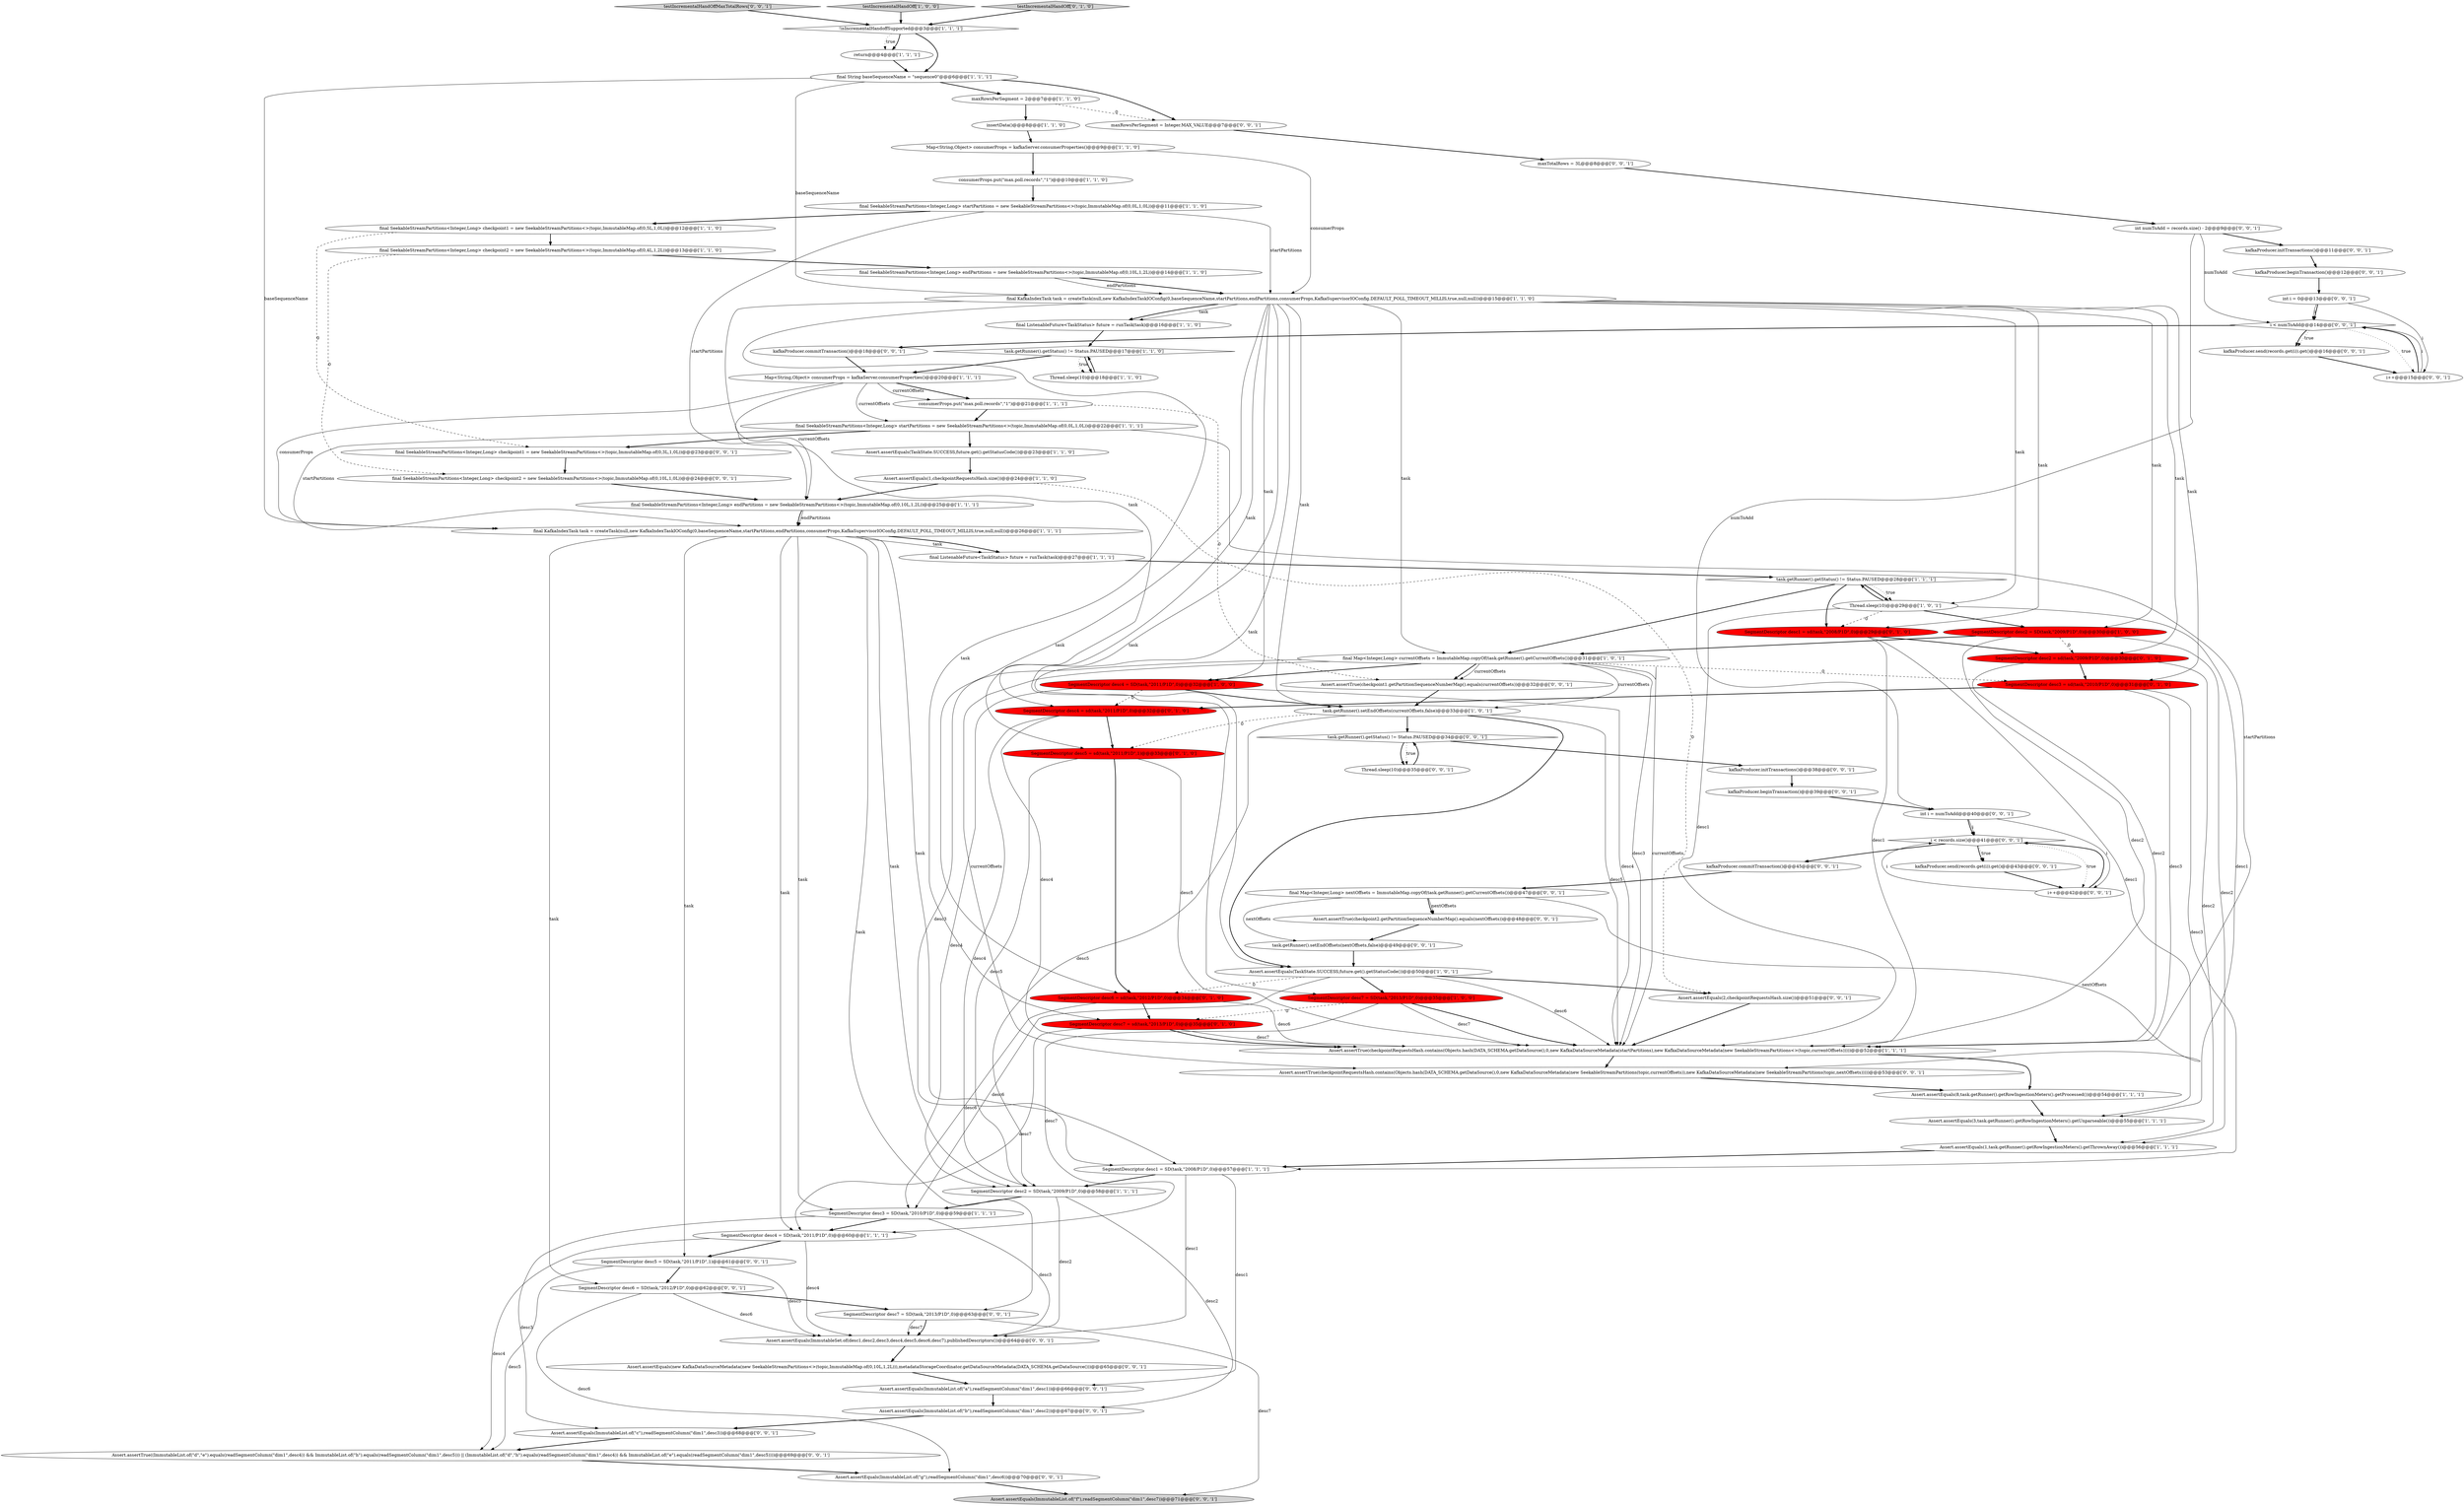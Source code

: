 digraph {
69 [style = filled, label = "kafkaProducer.commitTransaction()@@@45@@@['0', '0', '1']", fillcolor = white, shape = ellipse image = "AAA0AAABBB3BBB"];
79 [style = filled, label = "kafkaProducer.beginTransaction()@@@12@@@['0', '0', '1']", fillcolor = white, shape = ellipse image = "AAA0AAABBB3BBB"];
36 [style = filled, label = "final KafkaIndexTask task = createTask(null,new KafkaIndexTaskIOConfig(0,baseSequenceName,startPartitions,endPartitions,consumerProps,KafkaSupervisorIOConfig.DEFAULT_POLL_TIMEOUT_MILLIS,true,null,null))@@@15@@@['1', '1', '0']", fillcolor = white, shape = ellipse image = "AAA0AAABBB1BBB"];
50 [style = filled, label = "Assert.assertEquals(ImmutableList.of(\"f\"),readSegmentColumn(\"dim1\",desc7))@@@71@@@['0', '0', '1']", fillcolor = lightgray, shape = ellipse image = "AAA0AAABBB3BBB"];
53 [style = filled, label = "maxTotalRows = 3L@@@8@@@['0', '0', '1']", fillcolor = white, shape = ellipse image = "AAA0AAABBB3BBB"];
41 [style = filled, label = "SegmentDescriptor desc3 = sd(task,\"2010/P1D\",0)@@@31@@@['0', '1', '0']", fillcolor = red, shape = ellipse image = "AAA1AAABBB2BBB"];
81 [style = filled, label = "Assert.assertTrue(checkpointRequestsHash.contains(Objects.hash(DATA_SCHEMA.getDataSource(),0,new KafkaDataSourceMetadata(new SeekableStreamPartitions(topic,currentOffsets)),new KafkaDataSourceMetadata(new SeekableStreamPartitions(topic,nextOffsets)))))@@@53@@@['0', '0', '1']", fillcolor = white, shape = ellipse image = "AAA0AAABBB3BBB"];
75 [style = filled, label = "int numToAdd = records.size() - 2@@@9@@@['0', '0', '1']", fillcolor = white, shape = ellipse image = "AAA0AAABBB3BBB"];
25 [style = filled, label = "Thread.sleep(10)@@@29@@@['1', '0', '1']", fillcolor = white, shape = ellipse image = "AAA0AAABBB1BBB"];
72 [style = filled, label = "final SeekableStreamPartitions<Integer,Long> checkpoint2 = new SeekableStreamPartitions<>(topic,ImmutableMap.of(0,10L,1,0L))@@@24@@@['0', '0', '1']", fillcolor = white, shape = ellipse image = "AAA0AAABBB3BBB"];
15 [style = filled, label = "final SeekableStreamPartitions<Integer,Long> checkpoint1 = new SeekableStreamPartitions<>(topic,ImmutableMap.of(0,5L,1,0L))@@@12@@@['1', '1', '0']", fillcolor = white, shape = ellipse image = "AAA0AAABBB1BBB"];
14 [style = filled, label = "insertData()@@@8@@@['1', '1', '0']", fillcolor = white, shape = ellipse image = "AAA0AAABBB1BBB"];
82 [style = filled, label = "Assert.assertEquals(ImmutableList.of(\"g\"),readSegmentColumn(\"dim1\",desc6))@@@70@@@['0', '0', '1']", fillcolor = white, shape = ellipse image = "AAA0AAABBB3BBB"];
78 [style = filled, label = "testIncrementalHandOffMaxTotalRows['0', '0', '1']", fillcolor = lightgray, shape = diamond image = "AAA0AAABBB3BBB"];
70 [style = filled, label = "task.getRunner().getStatus() != Status.PAUSED@@@34@@@['0', '0', '1']", fillcolor = white, shape = diamond image = "AAA0AAABBB3BBB"];
71 [style = filled, label = "Assert.assertTrue(checkpoint1.getPartitionSequenceNumberMap().equals(currentOffsets))@@@32@@@['0', '0', '1']", fillcolor = white, shape = ellipse image = "AAA0AAABBB3BBB"];
51 [style = filled, label = "Assert.assertEquals(ImmutableList.of(\"b\"),readSegmentColumn(\"dim1\",desc2))@@@67@@@['0', '0', '1']", fillcolor = white, shape = ellipse image = "AAA0AAABBB3BBB"];
37 [style = filled, label = "task.getRunner().getStatus() != Status.PAUSED@@@17@@@['1', '1', '0']", fillcolor = white, shape = diamond image = "AAA0AAABBB1BBB"];
26 [style = filled, label = "testIncrementalHandOff['1', '0', '0']", fillcolor = lightgray, shape = diamond image = "AAA0AAABBB1BBB"];
84 [style = filled, label = "kafkaProducer.commitTransaction()@@@18@@@['0', '0', '1']", fillcolor = white, shape = ellipse image = "AAA0AAABBB3BBB"];
32 [style = filled, label = "final SeekableStreamPartitions<Integer,Long> endPartitions = new SeekableStreamPartitions<>(topic,ImmutableMap.of(0,10L,1,2L))@@@25@@@['1', '1', '1']", fillcolor = white, shape = ellipse image = "AAA0AAABBB1BBB"];
67 [style = filled, label = "kafkaProducer.beginTransaction()@@@39@@@['0', '0', '1']", fillcolor = white, shape = ellipse image = "AAA0AAABBB3BBB"];
1 [style = filled, label = "final ListenableFuture<TaskStatus> future = runTask(task)@@@16@@@['1', '1', '0']", fillcolor = white, shape = ellipse image = "AAA0AAABBB1BBB"];
0 [style = filled, label = "Assert.assertTrue(checkpointRequestsHash.contains(Objects.hash(DATA_SCHEMA.getDataSource(),0,new KafkaDataSourceMetadata(startPartitions),new KafkaDataSourceMetadata(new SeekableStreamPartitions<>(topic,currentOffsets)))))@@@52@@@['1', '1', '1']", fillcolor = white, shape = ellipse image = "AAA0AAABBB1BBB"];
9 [style = filled, label = "return@@@4@@@['1', '1', '1']", fillcolor = white, shape = ellipse image = "AAA0AAABBB1BBB"];
20 [style = filled, label = "Assert.assertEquals(TaskState.SUCCESS,future.get().getStatusCode())@@@23@@@['1', '1', '0']", fillcolor = white, shape = ellipse image = "AAA0AAABBB1BBB"];
10 [style = filled, label = "SegmentDescriptor desc3 = SD(task,\"2010/P1D\",0)@@@59@@@['1', '1', '1']", fillcolor = white, shape = ellipse image = "AAA0AAABBB1BBB"];
44 [style = filled, label = "testIncrementalHandOff['0', '1', '0']", fillcolor = lightgray, shape = diamond image = "AAA0AAABBB2BBB"];
8 [style = filled, label = "Assert.assertEquals(TaskState.SUCCESS,future.get().getStatusCode())@@@50@@@['1', '0', '1']", fillcolor = white, shape = ellipse image = "AAA0AAABBB1BBB"];
6 [style = filled, label = "consumerProps.put(\"max.poll.records\",\"1\")@@@10@@@['1', '1', '0']", fillcolor = white, shape = ellipse image = "AAA0AAABBB1BBB"];
68 [style = filled, label = "SegmentDescriptor desc6 = SD(task,\"2012/P1D\",0)@@@62@@@['0', '0', '1']", fillcolor = white, shape = ellipse image = "AAA0AAABBB3BBB"];
34 [style = filled, label = "Assert.assertEquals(8,task.getRunner().getRowIngestionMeters().getProcessed())@@@54@@@['1', '1', '1']", fillcolor = white, shape = ellipse image = "AAA0AAABBB1BBB"];
21 [style = filled, label = "SegmentDescriptor desc4 = SD(task,\"2011/P1D\",0)@@@60@@@['1', '1', '1']", fillcolor = white, shape = ellipse image = "AAA0AAABBB1BBB"];
63 [style = filled, label = "Assert.assertTrue(checkpoint2.getPartitionSequenceNumberMap().equals(nextOffsets))@@@48@@@['0', '0', '1']", fillcolor = white, shape = ellipse image = "AAA0AAABBB3BBB"];
65 [style = filled, label = "final SeekableStreamPartitions<Integer,Long> checkpoint1 = new SeekableStreamPartitions<>(topic,ImmutableMap.of(0,3L,1,0L))@@@23@@@['0', '0', '1']", fillcolor = white, shape = ellipse image = "AAA0AAABBB3BBB"];
22 [style = filled, label = "!isIncrementalHandoffSupported@@@3@@@['1', '1', '1']", fillcolor = white, shape = diamond image = "AAA0AAABBB1BBB"];
12 [style = filled, label = "Map<String,Object> consumerProps = kafkaServer.consumerProperties()@@@20@@@['1', '1', '1']", fillcolor = white, shape = ellipse image = "AAA0AAABBB1BBB"];
52 [style = filled, label = "Assert.assertEquals(2,checkpointRequestsHash.size())@@@51@@@['0', '0', '1']", fillcolor = white, shape = ellipse image = "AAA0AAABBB3BBB"];
13 [style = filled, label = "Map<String,Object> consumerProps = kafkaServer.consumerProperties()@@@9@@@['1', '1', '0']", fillcolor = white, shape = ellipse image = "AAA0AAABBB1BBB"];
39 [style = filled, label = "SegmentDescriptor desc7 = SD(task,\"2013/P1D\",0)@@@35@@@['1', '0', '0']", fillcolor = red, shape = ellipse image = "AAA1AAABBB1BBB"];
66 [style = filled, label = "kafkaProducer.initTransactions()@@@38@@@['0', '0', '1']", fillcolor = white, shape = ellipse image = "AAA0AAABBB3BBB"];
3 [style = filled, label = "final SeekableStreamPartitions<Integer,Long> startPartitions = new SeekableStreamPartitions<>(topic,ImmutableMap.of(0,0L,1,0L))@@@22@@@['1', '1', '1']", fillcolor = white, shape = ellipse image = "AAA0AAABBB1BBB"];
60 [style = filled, label = "final Map<Integer,Long> nextOffsets = ImmutableMap.copyOf(task.getRunner().getCurrentOffsets())@@@47@@@['0', '0', '1']", fillcolor = white, shape = ellipse image = "AAA0AAABBB3BBB"];
43 [style = filled, label = "SegmentDescriptor desc5 = sd(task,\"2011/P1D\",1)@@@33@@@['0', '1', '0']", fillcolor = red, shape = ellipse image = "AAA1AAABBB2BBB"];
85 [style = filled, label = "SegmentDescriptor desc5 = SD(task,\"2011/P1D\",1)@@@61@@@['0', '0', '1']", fillcolor = white, shape = ellipse image = "AAA0AAABBB3BBB"];
38 [style = filled, label = "SegmentDescriptor desc1 = SD(task,\"2008/P1D\",0)@@@57@@@['1', '1', '1']", fillcolor = white, shape = ellipse image = "AAA0AAABBB1BBB"];
62 [style = filled, label = "Assert.assertEquals(ImmutableList.of(\"a\"),readSegmentColumn(\"dim1\",desc1))@@@66@@@['0', '0', '1']", fillcolor = white, shape = ellipse image = "AAA0AAABBB3BBB"];
59 [style = filled, label = "Assert.assertEquals(new KafkaDataSourceMetadata(new SeekableStreamPartitions<>(topic,ImmutableMap.of(0,10L,1,2L))),metadataStorageCoordinator.getDataSourceMetadata(DATA_SCHEMA.getDataSource()))@@@65@@@['0', '0', '1']", fillcolor = white, shape = ellipse image = "AAA0AAABBB3BBB"];
45 [style = filled, label = "SegmentDescriptor desc7 = sd(task,\"2013/P1D\",0)@@@35@@@['0', '1', '0']", fillcolor = red, shape = ellipse image = "AAA1AAABBB2BBB"];
29 [style = filled, label = "final SeekableStreamPartitions<Integer,Long> endPartitions = new SeekableStreamPartitions<>(topic,ImmutableMap.of(0,10L,1,2L))@@@14@@@['1', '1', '0']", fillcolor = white, shape = ellipse image = "AAA0AAABBB1BBB"];
7 [style = filled, label = "maxRowsPerSegment = 2@@@7@@@['1', '1', '0']", fillcolor = white, shape = ellipse image = "AAA0AAABBB1BBB"];
57 [style = filled, label = "Thread.sleep(10)@@@35@@@['0', '0', '1']", fillcolor = white, shape = ellipse image = "AAA0AAABBB3BBB"];
35 [style = filled, label = "final Map<Integer,Long> currentOffsets = ImmutableMap.copyOf(task.getRunner().getCurrentOffsets())@@@31@@@['1', '0', '1']", fillcolor = white, shape = ellipse image = "AAA0AAABBB1BBB"];
54 [style = filled, label = "task.getRunner().setEndOffsets(nextOffsets,false)@@@49@@@['0', '0', '1']", fillcolor = white, shape = ellipse image = "AAA0AAABBB3BBB"];
23 [style = filled, label = "final SeekableStreamPartitions<Integer,Long> checkpoint2 = new SeekableStreamPartitions<>(topic,ImmutableMap.of(0,4L,1,2L))@@@13@@@['1', '1', '0']", fillcolor = white, shape = ellipse image = "AAA0AAABBB1BBB"];
17 [style = filled, label = "SegmentDescriptor desc2 = SD(task,\"2009/P1D\",0)@@@58@@@['1', '1', '1']", fillcolor = white, shape = ellipse image = "AAA0AAABBB1BBB"];
61 [style = filled, label = "int i = 0@@@13@@@['0', '0', '1']", fillcolor = white, shape = ellipse image = "AAA0AAABBB3BBB"];
55 [style = filled, label = "i < records.size()@@@41@@@['0', '0', '1']", fillcolor = white, shape = diamond image = "AAA0AAABBB3BBB"];
77 [style = filled, label = "Assert.assertEquals(ImmutableSet.of(desc1,desc2,desc3,desc4,desc5,desc6,desc7),publishedDescriptors())@@@64@@@['0', '0', '1']", fillcolor = white, shape = ellipse image = "AAA0AAABBB3BBB"];
5 [style = filled, label = "final SeekableStreamPartitions<Integer,Long> startPartitions = new SeekableStreamPartitions<>(topic,ImmutableMap.of(0,0L,1,0L))@@@11@@@['1', '1', '0']", fillcolor = white, shape = ellipse image = "AAA0AAABBB1BBB"];
64 [style = filled, label = "kafkaProducer.send(records.get(i)).get()@@@16@@@['0', '0', '1']", fillcolor = white, shape = ellipse image = "AAA0AAABBB3BBB"];
30 [style = filled, label = "final KafkaIndexTask task = createTask(null,new KafkaIndexTaskIOConfig(0,baseSequenceName,startPartitions,endPartitions,consumerProps,KafkaSupervisorIOConfig.DEFAULT_POLL_TIMEOUT_MILLIS,true,null,null))@@@26@@@['1', '1', '1']", fillcolor = white, shape = ellipse image = "AAA0AAABBB1BBB"];
48 [style = filled, label = "int i = numToAdd@@@40@@@['0', '0', '1']", fillcolor = white, shape = ellipse image = "AAA0AAABBB3BBB"];
86 [style = filled, label = "maxRowsPerSegment = Integer.MAX_VALUE@@@7@@@['0', '0', '1']", fillcolor = white, shape = ellipse image = "AAA0AAABBB3BBB"];
80 [style = filled, label = "kafkaProducer.send(records.get(i)).get()@@@43@@@['0', '0', '1']", fillcolor = white, shape = ellipse image = "AAA0AAABBB3BBB"];
2 [style = filled, label = "SegmentDescriptor desc2 = SD(task,\"2009/P1D\",0)@@@30@@@['1', '0', '0']", fillcolor = red, shape = ellipse image = "AAA1AAABBB1BBB"];
16 [style = filled, label = "Assert.assertEquals(1,task.getRunner().getRowIngestionMeters().getThrownAway())@@@56@@@['1', '1', '1']", fillcolor = white, shape = ellipse image = "AAA0AAABBB1BBB"];
31 [style = filled, label = "Assert.assertEquals(3,task.getRunner().getRowIngestionMeters().getUnparseable())@@@55@@@['1', '1', '1']", fillcolor = white, shape = ellipse image = "AAA0AAABBB1BBB"];
73 [style = filled, label = "Assert.assertTrue((ImmutableList.of(\"d\",\"e\").equals(readSegmentColumn(\"dim1\",desc4)) && ImmutableList.of(\"h\").equals(readSegmentColumn(\"dim1\",desc5))) || (ImmutableList.of(\"d\",\"h\").equals(readSegmentColumn(\"dim1\",desc4)) && ImmutableList.of(\"e\").equals(readSegmentColumn(\"dim1\",desc5))))@@@69@@@['0', '0', '1']", fillcolor = white, shape = ellipse image = "AAA0AAABBB3BBB"];
74 [style = filled, label = "Assert.assertEquals(ImmutableList.of(\"c\"),readSegmentColumn(\"dim1\",desc3))@@@68@@@['0', '0', '1']", fillcolor = white, shape = ellipse image = "AAA0AAABBB3BBB"];
49 [style = filled, label = "i++@@@42@@@['0', '0', '1']", fillcolor = white, shape = ellipse image = "AAA0AAABBB3BBB"];
19 [style = filled, label = "Thread.sleep(10)@@@18@@@['1', '1', '0']", fillcolor = white, shape = ellipse image = "AAA0AAABBB1BBB"];
46 [style = filled, label = "SegmentDescriptor desc2 = sd(task,\"2009/P1D\",0)@@@30@@@['0', '1', '0']", fillcolor = red, shape = ellipse image = "AAA1AAABBB2BBB"];
58 [style = filled, label = "i < numToAdd@@@14@@@['0', '0', '1']", fillcolor = white, shape = diamond image = "AAA0AAABBB3BBB"];
76 [style = filled, label = "SegmentDescriptor desc7 = SD(task,\"2013/P1D\",0)@@@63@@@['0', '0', '1']", fillcolor = white, shape = ellipse image = "AAA0AAABBB3BBB"];
4 [style = filled, label = "final String baseSequenceName = \"sequence0\"@@@6@@@['1', '1', '1']", fillcolor = white, shape = ellipse image = "AAA0AAABBB1BBB"];
83 [style = filled, label = "kafkaProducer.initTransactions()@@@11@@@['0', '0', '1']", fillcolor = white, shape = ellipse image = "AAA0AAABBB3BBB"];
28 [style = filled, label = "Assert.assertEquals(1,checkpointRequestsHash.size())@@@24@@@['1', '1', '0']", fillcolor = white, shape = ellipse image = "AAA0AAABBB1BBB"];
24 [style = filled, label = "final ListenableFuture<TaskStatus> future = runTask(task)@@@27@@@['1', '1', '1']", fillcolor = white, shape = ellipse image = "AAA0AAABBB1BBB"];
40 [style = filled, label = "SegmentDescriptor desc1 = sd(task,\"2008/P1D\",0)@@@29@@@['0', '1', '0']", fillcolor = red, shape = ellipse image = "AAA1AAABBB2BBB"];
27 [style = filled, label = "SegmentDescriptor desc4 = SD(task,\"2011/P1D\",0)@@@32@@@['1', '0', '0']", fillcolor = red, shape = ellipse image = "AAA1AAABBB1BBB"];
18 [style = filled, label = "task.getRunner().setEndOffsets(currentOffsets,false)@@@33@@@['1', '0', '1']", fillcolor = white, shape = ellipse image = "AAA0AAABBB1BBB"];
33 [style = filled, label = "task.getRunner().getStatus() != Status.PAUSED@@@28@@@['1', '1', '1']", fillcolor = white, shape = diamond image = "AAA0AAABBB1BBB"];
47 [style = filled, label = "SegmentDescriptor desc6 = sd(task,\"2012/P1D\",0)@@@34@@@['0', '1', '0']", fillcolor = red, shape = ellipse image = "AAA1AAABBB2BBB"];
56 [style = filled, label = "i++@@@15@@@['0', '0', '1']", fillcolor = white, shape = ellipse image = "AAA0AAABBB3BBB"];
11 [style = filled, label = "consumerProps.put(\"max.poll.records\",\"1\")@@@21@@@['1', '1', '1']", fillcolor = white, shape = ellipse image = "AAA0AAABBB1BBB"];
42 [style = filled, label = "SegmentDescriptor desc4 = sd(task,\"2011/P1D\",0)@@@32@@@['0', '1', '0']", fillcolor = red, shape = ellipse image = "AAA1AAABBB2BBB"];
75->83 [style = bold, label=""];
2->35 [style = bold, label=""];
18->43 [style = dashed, label="0"];
36->43 [style = solid, label="task"];
73->82 [style = bold, label=""];
70->66 [style = bold, label=""];
51->74 [style = bold, label=""];
2->0 [style = solid, label="desc2"];
69->60 [style = bold, label=""];
25->33 [style = bold, label=""];
40->31 [style = solid, label="desc1"];
76->50 [style = solid, label="desc7"];
42->17 [style = solid, label="desc4"];
67->48 [style = bold, label=""];
71->18 [style = bold, label=""];
43->0 [style = solid, label="desc5"];
5->15 [style = bold, label=""];
59->62 [style = bold, label=""];
2->46 [style = dashed, label="0"];
45->0 [style = solid, label="desc7"];
3->65 [style = bold, label=""];
80->49 [style = bold, label=""];
25->31 [style = solid, label="desc1"];
42->0 [style = solid, label="desc4"];
18->17 [style = solid, label="desc5"];
26->22 [style = bold, label=""];
36->47 [style = solid, label="task"];
46->0 [style = solid, label="desc2"];
61->58 [style = solid, label="i"];
22->4 [style = bold, label=""];
7->14 [style = bold, label=""];
49->55 [style = bold, label=""];
23->29 [style = bold, label=""];
36->35 [style = solid, label="task"];
4->30 [style = solid, label="baseSequenceName"];
75->48 [style = solid, label="numToAdd"];
30->10 [style = solid, label="task"];
60->54 [style = solid, label="nextOffsets"];
17->51 [style = solid, label="desc2"];
33->25 [style = bold, label=""];
5->36 [style = solid, label="startPartitions"];
85->68 [style = bold, label=""];
45->0 [style = bold, label=""];
60->63 [style = bold, label=""];
18->0 [style = solid, label="desc5"];
79->61 [style = bold, label=""];
36->2 [style = solid, label="task"];
70->57 [style = bold, label=""];
58->84 [style = bold, label=""];
30->17 [style = solid, label="task"];
39->45 [style = dashed, label="0"];
35->38 [style = solid, label="desc3"];
8->39 [style = bold, label=""];
53->75 [style = bold, label=""];
77->59 [style = bold, label=""];
38->77 [style = solid, label="desc1"];
28->52 [style = dashed, label="0"];
30->38 [style = solid, label="task"];
55->80 [style = bold, label=""];
68->77 [style = solid, label="desc6"];
29->36 [style = bold, label=""];
76->77 [style = solid, label="desc7"];
68->76 [style = bold, label=""];
66->67 [style = bold, label=""];
63->54 [style = bold, label=""];
5->32 [style = solid, label="startPartitions"];
22->9 [style = bold, label=""];
12->11 [style = bold, label=""];
30->24 [style = solid, label="task"];
38->62 [style = solid, label="desc1"];
37->19 [style = dotted, label="true"];
25->40 [style = dashed, label="0"];
34->31 [style = bold, label=""];
68->82 [style = solid, label="desc6"];
10->21 [style = bold, label=""];
12->11 [style = solid, label="currentOffsets"];
32->30 [style = solid, label="endPartitions"];
25->2 [style = bold, label=""];
46->41 [style = bold, label=""];
48->55 [style = solid, label="i"];
19->37 [style = bold, label=""];
56->58 [style = bold, label=""];
0->34 [style = bold, label=""];
49->55 [style = solid, label="i"];
85->73 [style = solid, label="desc5"];
17->77 [style = solid, label="desc2"];
11->71 [style = dashed, label="0"];
52->0 [style = bold, label=""];
43->47 [style = bold, label=""];
35->71 [style = bold, label=""];
36->25 [style = solid, label="task"];
35->18 [style = solid, label="currentOffsets"];
65->72 [style = bold, label=""];
35->0 [style = solid, label="desc3"];
48->55 [style = bold, label=""];
30->85 [style = solid, label="task"];
35->0 [style = solid, label="currentOffsets"];
3->0 [style = solid, label="startPartitions"];
18->70 [style = bold, label=""];
41->0 [style = solid, label="desc3"];
44->22 [style = bold, label=""];
30->68 [style = solid, label="task"];
22->9 [style = dotted, label="true"];
38->17 [style = bold, label=""];
36->46 [style = solid, label="task"];
57->70 [style = bold, label=""];
83->79 [style = bold, label=""];
85->77 [style = solid, label="desc5"];
29->36 [style = solid, label="endPartitions"];
17->10 [style = bold, label=""];
75->58 [style = solid, label="numToAdd"];
27->18 [style = bold, label=""];
30->24 [style = bold, label=""];
81->34 [style = bold, label=""];
43->17 [style = solid, label="desc5"];
55->49 [style = dotted, label="true"];
62->51 [style = bold, label=""];
41->38 [style = solid, label="desc3"];
15->65 [style = dashed, label="0"];
72->32 [style = bold, label=""];
45->21 [style = solid, label="desc7"];
58->56 [style = dotted, label="true"];
55->69 [style = bold, label=""];
12->30 [style = solid, label="consumerProps"];
21->73 [style = solid, label="desc4"];
36->45 [style = solid, label="task"];
35->71 [style = solid, label="currentOffsets"];
10->77 [style = solid, label="desc3"];
32->30 [style = bold, label=""];
8->52 [style = bold, label=""];
4->7 [style = bold, label=""];
27->42 [style = dashed, label="0"];
37->12 [style = bold, label=""];
28->32 [style = bold, label=""];
58->64 [style = dotted, label="true"];
13->36 [style = solid, label="consumerProps"];
24->33 [style = bold, label=""];
84->12 [style = bold, label=""];
54->8 [style = bold, label=""];
33->25 [style = dotted, label="true"];
6->5 [style = bold, label=""];
4->36 [style = solid, label="baseSequenceName"];
48->49 [style = solid, label="i"];
11->3 [style = bold, label=""];
25->0 [style = solid, label="desc1"];
55->80 [style = dotted, label="true"];
10->74 [style = solid, label="desc3"];
47->45 [style = bold, label=""];
18->8 [style = bold, label=""];
21->77 [style = solid, label="desc4"];
14->13 [style = bold, label=""];
13->6 [style = bold, label=""];
35->41 [style = dashed, label="0"];
12->3 [style = solid, label="currentOffsets"];
82->50 [style = bold, label=""];
58->64 [style = bold, label=""];
1->37 [style = bold, label=""];
36->42 [style = solid, label="task"];
15->23 [style = bold, label=""];
36->1 [style = solid, label="task"];
35->27 [style = bold, label=""];
33->35 [style = bold, label=""];
8->47 [style = dashed, label="0"];
47->10 [style = solid, label="desc6"];
42->43 [style = bold, label=""];
27->0 [style = solid, label="desc4"];
8->10 [style = solid, label="desc6"];
31->16 [style = bold, label=""];
36->40 [style = solid, label="task"];
36->39 [style = solid, label="task"];
36->41 [style = solid, label="task"];
47->0 [style = solid, label="desc6"];
9->4 [style = bold, label=""];
20->28 [style = bold, label=""];
76->77 [style = bold, label=""];
74->73 [style = bold, label=""];
56->58 [style = solid, label="i"];
61->56 [style = solid, label="i"];
61->58 [style = bold, label=""];
39->0 [style = solid, label="desc7"];
0->81 [style = bold, label=""];
36->1 [style = bold, label=""];
8->0 [style = solid, label="desc6"];
40->46 [style = bold, label=""];
70->57 [style = dotted, label="true"];
3->20 [style = bold, label=""];
64->56 [style = bold, label=""];
39->0 [style = bold, label=""];
33->40 [style = bold, label=""];
40->0 [style = solid, label="desc1"];
21->85 [style = bold, label=""];
86->53 [style = bold, label=""];
12->32 [style = solid, label="currentOffsets"];
7->86 [style = dashed, label="0"];
36->18 [style = solid, label="task"];
39->21 [style = solid, label="desc7"];
30->21 [style = solid, label="task"];
35->81 [style = solid, label="currentOffsets"];
23->72 [style = dashed, label="0"];
3->30 [style = solid, label="startPartitions"];
60->81 [style = solid, label="nextOffsets"];
37->19 [style = bold, label=""];
2->16 [style = solid, label="desc2"];
36->8 [style = solid, label="task"];
46->16 [style = solid, label="desc2"];
60->63 [style = solid, label="nextOffsets"];
78->22 [style = bold, label=""];
4->86 [style = bold, label=""];
36->27 [style = solid, label="task"];
16->38 [style = bold, label=""];
30->76 [style = solid, label="task"];
41->42 [style = bold, label=""];
27->17 [style = solid, label="desc4"];
}
